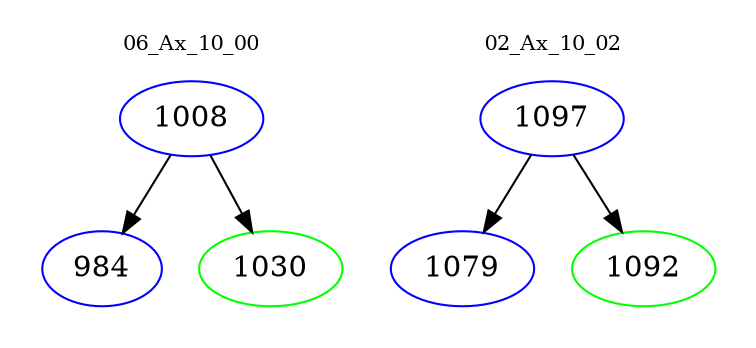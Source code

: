 digraph{
subgraph cluster_0 {
color = white
label = "06_Ax_10_00";
fontsize=10;
T0_1008 [label="1008", color="blue"]
T0_1008 -> T0_984 [color="black"]
T0_984 [label="984", color="blue"]
T0_1008 -> T0_1030 [color="black"]
T0_1030 [label="1030", color="green"]
}
subgraph cluster_1 {
color = white
label = "02_Ax_10_02";
fontsize=10;
T1_1097 [label="1097", color="blue"]
T1_1097 -> T1_1079 [color="black"]
T1_1079 [label="1079", color="blue"]
T1_1097 -> T1_1092 [color="black"]
T1_1092 [label="1092", color="green"]
}
}

